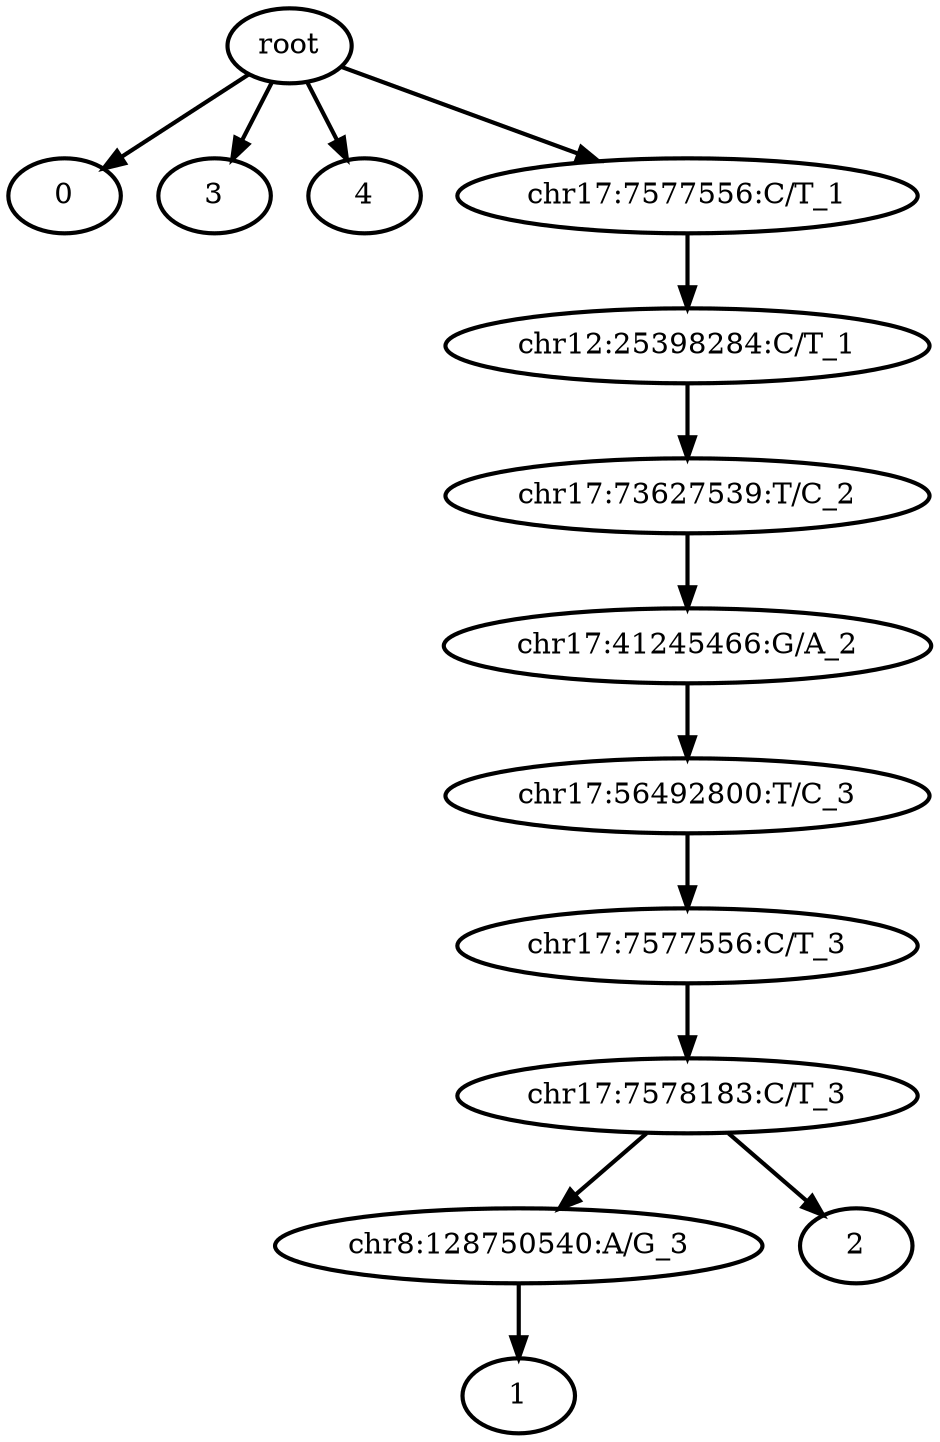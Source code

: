 digraph N {
	overlap="false"
	rankdir="TB"
	0 [label="root", style="bold"];
	1 [label="0", style="bold"];
	2 [label="chr8:128750540:A/G_3", style="bold"];
	3 [label="1", style="bold"];
	4 [label="2", style="bold"];
	5 [label="3", style="bold"];
	6 [label="4", style="bold"];
	7 [label="chr17:73627539:T/C_2", style="bold"];
	8 [label="chr17:41245466:G/A_2", style="bold"];
	9 [label="chr17:56492800:T/C_3", style="bold"];
	10 [label="chr17:7577556:C/T_3", style="bold"];
	11 [label="chr17:7578183:C/T_3", style="bold"];
	12 [label="chr17:7577556:C/T_1", style="bold"];
	13 [label="chr12:25398284:C/T_1", style="bold"];
	0 -> 1 [style="bold"];
	0 -> 5 [style="bold"];
	0 -> 6 [style="bold"];
	0 -> 12 [style="bold"];
	2 -> 3 [style="bold"];
	7 -> 8 [style="bold"];
	8 -> 9 [style="bold"];
	9 -> 10 [style="bold"];
	10 -> 11 [style="bold"];
	11 -> 2 [style="bold"];
	11 -> 4 [style="bold"];
	12 -> 13 [style="bold"];
	13 -> 7 [style="bold"];
}
